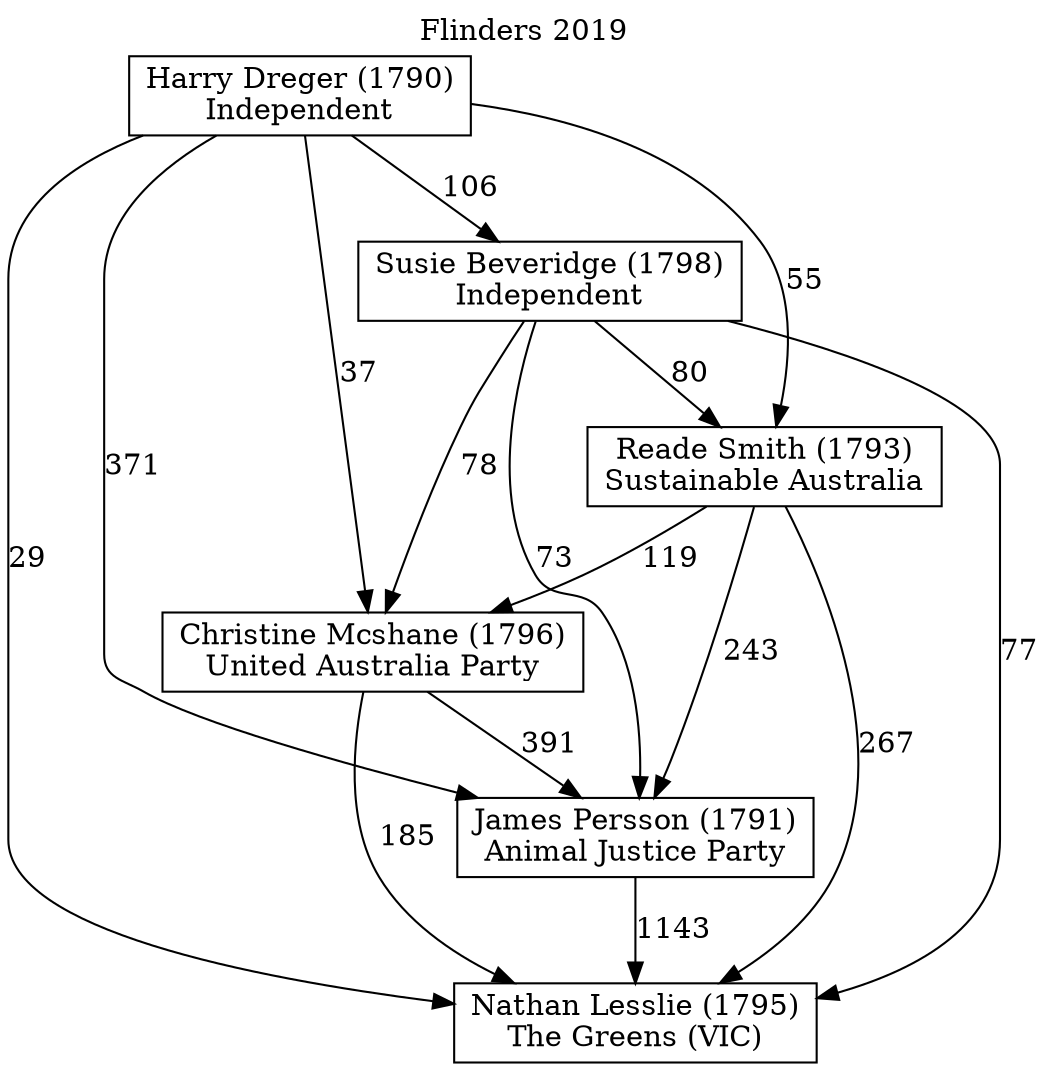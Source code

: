 // House preference flow
digraph "Nathan Lesslie (1795)_Flinders_2019" {
	graph [label="Flinders 2019" labelloc=t]
	node [shape=box]
	"Nathan Lesslie (1795)" [label="Nathan Lesslie (1795)
The Greens (VIC)"]
	"James Persson (1791)" [label="James Persson (1791)
Animal Justice Party"]
	"Christine Mcshane (1796)" [label="Christine Mcshane (1796)
United Australia Party"]
	"Reade Smith (1793)" [label="Reade Smith (1793)
Sustainable Australia"]
	"Susie Beveridge (1798)" [label="Susie Beveridge (1798)
Independent"]
	"Harry Dreger (1790)" [label="Harry Dreger (1790)
Independent"]
	"Nathan Lesslie (1795)" [label="Nathan Lesslie (1795)
The Greens (VIC)"]
	"Christine Mcshane (1796)" [label="Christine Mcshane (1796)
United Australia Party"]
	"Reade Smith (1793)" [label="Reade Smith (1793)
Sustainable Australia"]
	"Susie Beveridge (1798)" [label="Susie Beveridge (1798)
Independent"]
	"Harry Dreger (1790)" [label="Harry Dreger (1790)
Independent"]
	"Nathan Lesslie (1795)" [label="Nathan Lesslie (1795)
The Greens (VIC)"]
	"Reade Smith (1793)" [label="Reade Smith (1793)
Sustainable Australia"]
	"Susie Beveridge (1798)" [label="Susie Beveridge (1798)
Independent"]
	"Harry Dreger (1790)" [label="Harry Dreger (1790)
Independent"]
	"Nathan Lesslie (1795)" [label="Nathan Lesslie (1795)
The Greens (VIC)"]
	"Susie Beveridge (1798)" [label="Susie Beveridge (1798)
Independent"]
	"Harry Dreger (1790)" [label="Harry Dreger (1790)
Independent"]
	"Nathan Lesslie (1795)" [label="Nathan Lesslie (1795)
The Greens (VIC)"]
	"Harry Dreger (1790)" [label="Harry Dreger (1790)
Independent"]
	"Harry Dreger (1790)" [label="Harry Dreger (1790)
Independent"]
	"Susie Beveridge (1798)" [label="Susie Beveridge (1798)
Independent"]
	"Harry Dreger (1790)" [label="Harry Dreger (1790)
Independent"]
	"Harry Dreger (1790)" [label="Harry Dreger (1790)
Independent"]
	"Reade Smith (1793)" [label="Reade Smith (1793)
Sustainable Australia"]
	"Susie Beveridge (1798)" [label="Susie Beveridge (1798)
Independent"]
	"Harry Dreger (1790)" [label="Harry Dreger (1790)
Independent"]
	"Reade Smith (1793)" [label="Reade Smith (1793)
Sustainable Australia"]
	"Harry Dreger (1790)" [label="Harry Dreger (1790)
Independent"]
	"Harry Dreger (1790)" [label="Harry Dreger (1790)
Independent"]
	"Susie Beveridge (1798)" [label="Susie Beveridge (1798)
Independent"]
	"Harry Dreger (1790)" [label="Harry Dreger (1790)
Independent"]
	"Harry Dreger (1790)" [label="Harry Dreger (1790)
Independent"]
	"Christine Mcshane (1796)" [label="Christine Mcshane (1796)
United Australia Party"]
	"Reade Smith (1793)" [label="Reade Smith (1793)
Sustainable Australia"]
	"Susie Beveridge (1798)" [label="Susie Beveridge (1798)
Independent"]
	"Harry Dreger (1790)" [label="Harry Dreger (1790)
Independent"]
	"Christine Mcshane (1796)" [label="Christine Mcshane (1796)
United Australia Party"]
	"Susie Beveridge (1798)" [label="Susie Beveridge (1798)
Independent"]
	"Harry Dreger (1790)" [label="Harry Dreger (1790)
Independent"]
	"Christine Mcshane (1796)" [label="Christine Mcshane (1796)
United Australia Party"]
	"Harry Dreger (1790)" [label="Harry Dreger (1790)
Independent"]
	"Harry Dreger (1790)" [label="Harry Dreger (1790)
Independent"]
	"Susie Beveridge (1798)" [label="Susie Beveridge (1798)
Independent"]
	"Harry Dreger (1790)" [label="Harry Dreger (1790)
Independent"]
	"Harry Dreger (1790)" [label="Harry Dreger (1790)
Independent"]
	"Reade Smith (1793)" [label="Reade Smith (1793)
Sustainable Australia"]
	"Susie Beveridge (1798)" [label="Susie Beveridge (1798)
Independent"]
	"Harry Dreger (1790)" [label="Harry Dreger (1790)
Independent"]
	"Reade Smith (1793)" [label="Reade Smith (1793)
Sustainable Australia"]
	"Harry Dreger (1790)" [label="Harry Dreger (1790)
Independent"]
	"Harry Dreger (1790)" [label="Harry Dreger (1790)
Independent"]
	"Susie Beveridge (1798)" [label="Susie Beveridge (1798)
Independent"]
	"Harry Dreger (1790)" [label="Harry Dreger (1790)
Independent"]
	"Harry Dreger (1790)" [label="Harry Dreger (1790)
Independent"]
	"James Persson (1791)" [label="James Persson (1791)
Animal Justice Party"]
	"Christine Mcshane (1796)" [label="Christine Mcshane (1796)
United Australia Party"]
	"Reade Smith (1793)" [label="Reade Smith (1793)
Sustainable Australia"]
	"Susie Beveridge (1798)" [label="Susie Beveridge (1798)
Independent"]
	"Harry Dreger (1790)" [label="Harry Dreger (1790)
Independent"]
	"James Persson (1791)" [label="James Persson (1791)
Animal Justice Party"]
	"Reade Smith (1793)" [label="Reade Smith (1793)
Sustainable Australia"]
	"Susie Beveridge (1798)" [label="Susie Beveridge (1798)
Independent"]
	"Harry Dreger (1790)" [label="Harry Dreger (1790)
Independent"]
	"James Persson (1791)" [label="James Persson (1791)
Animal Justice Party"]
	"Susie Beveridge (1798)" [label="Susie Beveridge (1798)
Independent"]
	"Harry Dreger (1790)" [label="Harry Dreger (1790)
Independent"]
	"James Persson (1791)" [label="James Persson (1791)
Animal Justice Party"]
	"Harry Dreger (1790)" [label="Harry Dreger (1790)
Independent"]
	"Harry Dreger (1790)" [label="Harry Dreger (1790)
Independent"]
	"Susie Beveridge (1798)" [label="Susie Beveridge (1798)
Independent"]
	"Harry Dreger (1790)" [label="Harry Dreger (1790)
Independent"]
	"Harry Dreger (1790)" [label="Harry Dreger (1790)
Independent"]
	"Reade Smith (1793)" [label="Reade Smith (1793)
Sustainable Australia"]
	"Susie Beveridge (1798)" [label="Susie Beveridge (1798)
Independent"]
	"Harry Dreger (1790)" [label="Harry Dreger (1790)
Independent"]
	"Reade Smith (1793)" [label="Reade Smith (1793)
Sustainable Australia"]
	"Harry Dreger (1790)" [label="Harry Dreger (1790)
Independent"]
	"Harry Dreger (1790)" [label="Harry Dreger (1790)
Independent"]
	"Susie Beveridge (1798)" [label="Susie Beveridge (1798)
Independent"]
	"Harry Dreger (1790)" [label="Harry Dreger (1790)
Independent"]
	"Harry Dreger (1790)" [label="Harry Dreger (1790)
Independent"]
	"Christine Mcshane (1796)" [label="Christine Mcshane (1796)
United Australia Party"]
	"Reade Smith (1793)" [label="Reade Smith (1793)
Sustainable Australia"]
	"Susie Beveridge (1798)" [label="Susie Beveridge (1798)
Independent"]
	"Harry Dreger (1790)" [label="Harry Dreger (1790)
Independent"]
	"Christine Mcshane (1796)" [label="Christine Mcshane (1796)
United Australia Party"]
	"Susie Beveridge (1798)" [label="Susie Beveridge (1798)
Independent"]
	"Harry Dreger (1790)" [label="Harry Dreger (1790)
Independent"]
	"Christine Mcshane (1796)" [label="Christine Mcshane (1796)
United Australia Party"]
	"Harry Dreger (1790)" [label="Harry Dreger (1790)
Independent"]
	"Harry Dreger (1790)" [label="Harry Dreger (1790)
Independent"]
	"Susie Beveridge (1798)" [label="Susie Beveridge (1798)
Independent"]
	"Harry Dreger (1790)" [label="Harry Dreger (1790)
Independent"]
	"Harry Dreger (1790)" [label="Harry Dreger (1790)
Independent"]
	"Reade Smith (1793)" [label="Reade Smith (1793)
Sustainable Australia"]
	"Susie Beveridge (1798)" [label="Susie Beveridge (1798)
Independent"]
	"Harry Dreger (1790)" [label="Harry Dreger (1790)
Independent"]
	"Reade Smith (1793)" [label="Reade Smith (1793)
Sustainable Australia"]
	"Harry Dreger (1790)" [label="Harry Dreger (1790)
Independent"]
	"Harry Dreger (1790)" [label="Harry Dreger (1790)
Independent"]
	"Susie Beveridge (1798)" [label="Susie Beveridge (1798)
Independent"]
	"Harry Dreger (1790)" [label="Harry Dreger (1790)
Independent"]
	"Harry Dreger (1790)" [label="Harry Dreger (1790)
Independent"]
	"James Persson (1791)" -> "Nathan Lesslie (1795)" [label=1143]
	"Christine Mcshane (1796)" -> "James Persson (1791)" [label=391]
	"Reade Smith (1793)" -> "Christine Mcshane (1796)" [label=119]
	"Susie Beveridge (1798)" -> "Reade Smith (1793)" [label=80]
	"Harry Dreger (1790)" -> "Susie Beveridge (1798)" [label=106]
	"Christine Mcshane (1796)" -> "Nathan Lesslie (1795)" [label=185]
	"Reade Smith (1793)" -> "Nathan Lesslie (1795)" [label=267]
	"Susie Beveridge (1798)" -> "Nathan Lesslie (1795)" [label=77]
	"Harry Dreger (1790)" -> "Nathan Lesslie (1795)" [label=29]
	"Harry Dreger (1790)" -> "Reade Smith (1793)" [label=55]
	"Susie Beveridge (1798)" -> "Christine Mcshane (1796)" [label=78]
	"Harry Dreger (1790)" -> "Christine Mcshane (1796)" [label=37]
	"Reade Smith (1793)" -> "James Persson (1791)" [label=243]
	"Susie Beveridge (1798)" -> "James Persson (1791)" [label=73]
	"Harry Dreger (1790)" -> "James Persson (1791)" [label=371]
}

